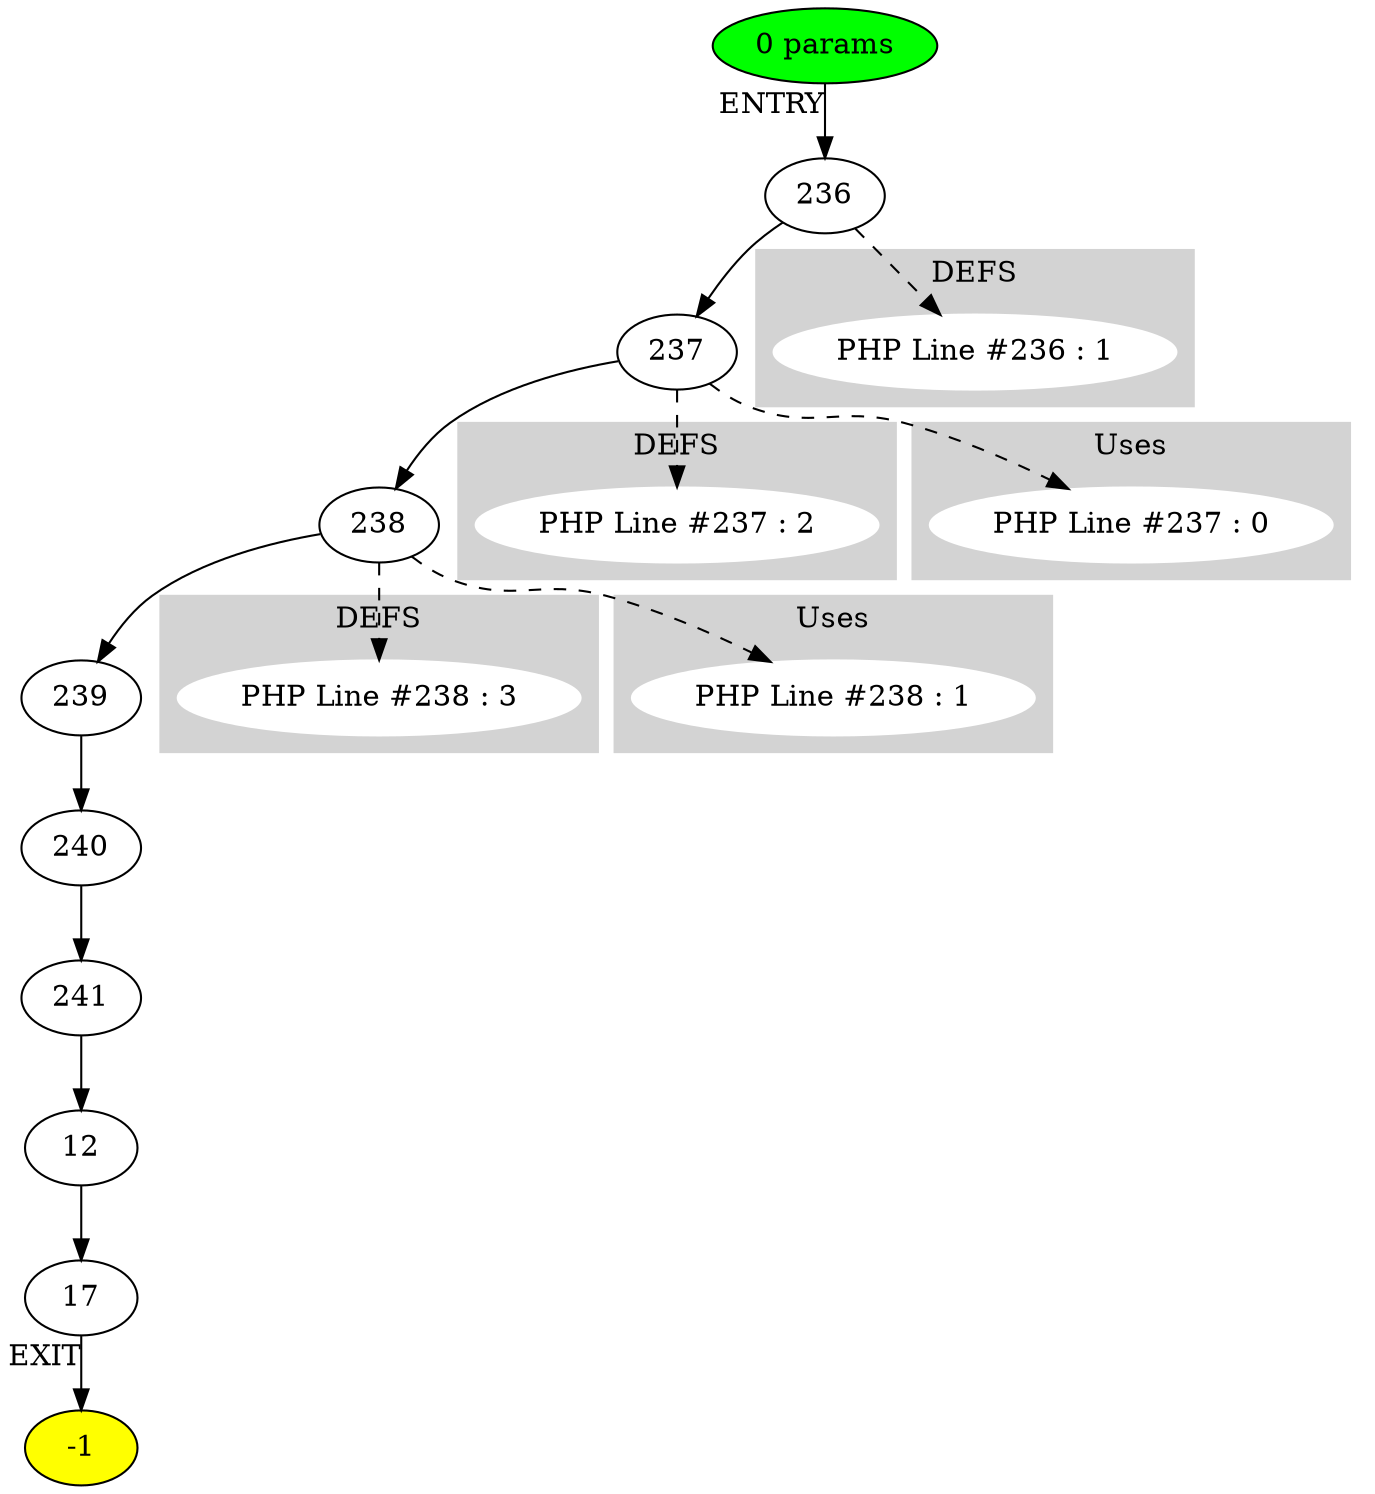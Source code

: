 digraph testName {
0 [label="236" tooltip="String
VGetG
BindL
PopV
"];
1 [label="237" tooltip="String
FPushFuncD
String
FPassCE
FCall
UnboxR
String
Concat
FPushFuncD
String
String
CGetL2
Concat
Concat
FPassCE
FCall
UnboxR
Concat
Concat
SetL
PopC
"];
2 [label="238" tooltip="CGetL
FPushObjMethodD
FPassL
FCall
UnboxR
SetL
PopC
"];
3 [label="239" tooltip="FPushFuncD
String
FPassCE
FCall
PopR
"];
4 [label="240" tooltip="CGetM
Print
PopC
"];
5 [label="241" tooltip="Null
RetC
"];
6 [label="12" tooltip="Null
RetC
"];
7 [label="17" tooltip="Null
RetC
"];
0 -> 1;
1 -> 2;
2 -> 3;
3 -> 4;
4 -> 5;
5 -> 6;
6 -> 7;
-2 -> 0[xlabel="ENTRY"];
7 -> -1[xlabel="EXIT"];
-2 [fillcolor = green, style = filled]-1 [fillcolor= yellow, style = filled] subgraph cluster_g_0 { style=filled; color=lightgrey; node [style=filled,color=white]; g_0[label= "PHP Line #236 : 1"];label = "DEFS";}
0 -> g_0 [style="dashed"];
subgraph cluster_g_1 { style=filled; color=lightgrey; node [style=filled,color=white]; g_1[label= "PHP Line #237 : 2"];label = "DEFS";}
1 -> g_1 [style="dashed"];
subgraph cluster_g_2 { style=filled; color=lightgrey; node [style=filled,color=white]; g_2[label= "PHP Line #238 : 3"];label = "DEFS";}
2 -> g_2 [style="dashed"];
subgraph cluster_use_1 { style=filled; color=lightgrey; node [style=filled,color=white]; use_1_0[label= "PHP Line #237 : 0"];label = "Uses";}
1 -> use_1_0 [style="dashed"];
subgraph cluster_use_2 { style=filled; color=lightgrey; node [style=filled,color=white]; use_2_1[label= "PHP Line #238 : 1"];label = "Uses";}
2 -> use_2_1 [style="dashed"];
-2 [label="0 params"];
}
